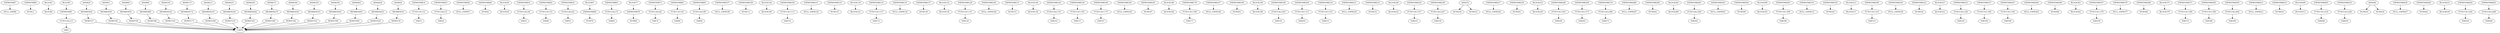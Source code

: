 digraph A { 
EXPRSTMR7 -> NULL_EXPR6
EXPRSTMR9 -> NUM11
BLOCK5 -> BLOCK8
FUNCCALL13 -> VAR2
EXPRSTMR1 -> FUNCCALL13
DEREF18 -> CAST0
MEMBER19 -> DEREF18
ADDR20 -> MEMBER19
FUNCCALL22 -> VAR15
EXPRSTMR14 -> FUNCCALL22
DEREF27 -> CAST0
MEMBER28 -> DEREF27
ADDR29 -> MEMBER28
FUNCCALL31 -> VAR24
EXPRSTMR23 -> FUNCCALL31
EXPRSTMR38 -> NULL_EXPR37
EXPRSTMR40 -> NUM42
BLOCK36 -> BLOCK39
FUNCCALL44 -> VAR33
EXPRSTMR32 -> FUNCCALL44
DEREF49 -> CAST0
MEMBER50 -> DEREF49
ADDR51 -> MEMBER50
FUNCCALL53 -> VAR46
EXPRSTMR45 -> FUNCCALL53
DEREF58 -> CAST0
MEMBER59 -> DEREF58
ADDR60 -> MEMBER59
FUNCCALL62 -> VAR55
EXPRSTMR54 -> FUNCCALL62
EXPRSTMR69 -> NUM70
BLOCK67 -> EXPRSTMR69
FUNCCALL72 -> VAR64
EXPRSTMR63 -> FUNCCALL72
EXPRSTMR79 -> NUM80
BLOCK77 -> EXPRSTMR79
FUNCCALL82 -> VAR74
EXPRSTMR73 -> FUNCCALL82
DEREF88 -> CAST0
MEMBER89 -> DEREF88
ADDR90 -> MEMBER89
FUNCCALL92 -> VAR84
EXPRSTMR83 -> FUNCCALL92
FUNCCALL99 -> VAR94
EXPRSTMR93 -> FUNCCALL99
EXPRSTMR107 -> NULL_EXPR106
EXPRSTMR109 -> NUM111
BLOCK104 -> BLOCK108
FUNCCALL113 -> VAR101
EXPRSTMR100 -> FUNCCALL113
EXPRSTMR121 -> NULL_EXPR120
EXPRSTMR123 -> NUM125
BLOCK118 -> BLOCK122
FUNCCALL127 -> VAR115
EXPRSTMR114 -> FUNCCALL127
EXPRSTMR135 -> NULL_EXPR134
EXPRSTMR137 -> NUM139
BLOCK132 -> BLOCK136
FUNCCALL141 -> VAR129
EXPRSTMR128 -> FUNCCALL141
EXPRSTMR149 -> NULL_EXPR148
EXPRSTMR151 -> NUM153
BLOCK146 -> BLOCK150
FUNCCALL155 -> VAR143
EXPRSTMR142 -> FUNCCALL155
DEREF161 -> CAST0
MEMBER162 -> DEREF161
ADDR163 -> MEMBER162
FUNCCALL165 -> VAR157
EXPRSTMR156 -> FUNCCALL165
DEREF171 -> CAST0
MEMBER172 -> DEREF171
ADDR173 -> MEMBER172
FUNCCALL175 -> VAR167
EXPRSTMR166 -> FUNCCALL175
EXPRSTMR183 -> NULL_EXPR182
EXPRSTMR185 -> NUM187
BLOCK180 -> BLOCK184
FUNCCALL189 -> VAR177
EXPRSTMR176 -> FUNCCALL189
EXPRSTMR197 -> NULL_EXPR196
EXPRSTMR199 -> NUM201
BLOCK194 -> BLOCK198
FUNCCALL203 -> VAR191
EXPRSTMR190 -> FUNCCALL203
DEREF209 -> CAST0
MEMBER210 -> DEREF209
ADDR211 -> MEMBER210
FUNCCALL213 -> VAR205
EXPRSTMR204 -> FUNCCALL213
DEREF219 -> CAST0
MEMBER220 -> DEREF219
ADDR221 -> MEMBER220
FUNCCALL223 -> VAR215
EXPRSTMR214 -> FUNCCALL223
EXPRSTMR231 -> NULL_EXPR230
EXPRSTMR233 -> NUM235
BLOCK228 -> BLOCK232
FUNCCALL237 -> VAR225
EXPRSTMR224 -> FUNCCALL237
DEREF243 -> CAST0
MEMBER244 -> DEREF243
ADDR245 -> MEMBER244
FUNCCALL247 -> VAR239
EXPRSTMR238 -> FUNCCALL247
ADD255 -> NUM254
ADD255 -> NUM253
EXPRSTMR257 -> NULL_EXPR256
EXPRSTMR259 -> NUM261
BLOCK252 -> BLOCK258
FUNCCALL263 -> VAR249
EXPRSTMR248 -> FUNCCALL263
DEREF269 -> CAST0
MEMBER270 -> DEREF269
ADDR271 -> MEMBER270
FUNCCALL273 -> VAR265
EXPRSTMR264 -> FUNCCALL273
FUNCCALL280 -> VAR275
EXPRSTMR274 -> FUNCCALL280
EXPRSTMR288 -> NULL_EXPR287
EXPRSTMR290 -> NUM292
BLOCK285 -> BLOCK289
FUNCCALL294 -> VAR282
EXPRSTMR281 -> FUNCCALL294
EXPRSTMR302 -> NULL_EXPR301
EXPRSTMR304 -> NUM306
BLOCK299 -> BLOCK303
FUNCCALL308 -> VAR296
EXPRSTMR295 -> FUNCCALL308
EXPRSTMR316 -> NULL_EXPR315
EXPRSTMR318 -> NUM320
BLOCK313 -> BLOCK317
FUNCCALL322 -> VAR310
EXPRSTMR309 -> FUNCCALL322
EXPRSTMR330 -> NULL_EXPR329
EXPRSTMR332 -> NUM334
BLOCK327 -> BLOCK331
FUNCCALL336 -> VAR324
EXPRSTMR323 -> FUNCCALL336
DEREF342 -> CAST0
MEMBER343 -> DEREF342
ADDR344 -> MEMBER343
FUNCCALL346 -> VAR338
EXPRSTMR337 -> FUNCCALL346
DEREF352 -> CAST0
MEMBER353 -> DEREF352
ADDR354 -> MEMBER353
FUNCCALL356 -> VAR348
EXPRSTMR347 -> FUNCCALL356
EXPRSTMR364 -> NULL_EXPR363
EXPRSTMR366 -> NUM368
BLOCK361 -> BLOCK365
FUNCCALL370 -> VAR358
EXPRSTMR357 -> FUNCCALL370
EXPRSTMR378 -> NULL_EXPR377
EXPRSTMR380 -> NUM382
BLOCK375 -> BLOCK379
FUNCCALL384 -> VAR372
EXPRSTMR371 -> FUNCCALL384
DEREF390 -> CAST0
MEMBER391 -> DEREF390
ADDR392 -> MEMBER391
FUNCCALL394 -> VAR386
EXPRSTMR385 -> FUNCCALL394
DEREF400 -> CAST0
MEMBER401 -> DEREF400
ADDR402 -> MEMBER401
FUNCCALL404 -> VAR396
EXPRSTMR395 -> FUNCCALL404
EXPRSTMR412 -> NULL_EXPR411
EXPRSTMR414 -> NUM416
BLOCK409 -> BLOCK413
FUNCCALL418 -> VAR406
EXPRSTMR405 -> FUNCCALL418
DEREF424 -> CAST0
MEMBER425 -> DEREF424
ADDR426 -> MEMBER425
FUNCCALL428 -> VAR420
EXPRSTMR419 -> FUNCCALL428
ADD436 -> NUM435
ADD436 -> NUM434
EXPRSTMR438 -> NULL_EXPR437
EXPRSTMR440 -> NUM442
BLOCK433 -> BLOCK439
FUNCCALL444 -> VAR430
EXPRSTMR429 -> FUNCCALL444
FUNCCALL448 -> VAR446
EXPRSTMR445 -> FUNCCALL448
BLOCK0 -> EXPRSTMR1
}
